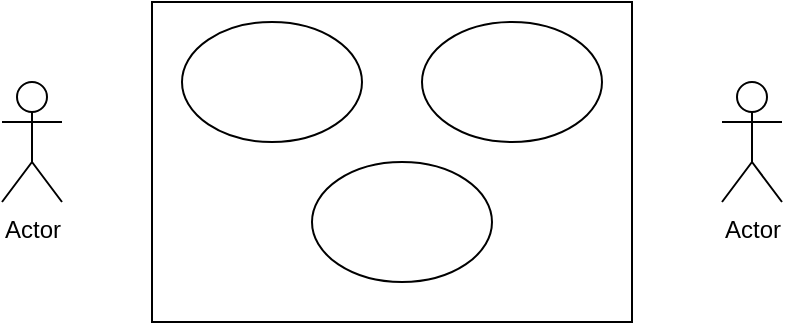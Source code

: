 <mxfile version="11.3.2" type="github" pages="1"><diagram id="7xUaAHw1lKPhTPBo3Pq-" name="Page-1"><mxGraphModel dx="1168" dy="697" grid="1" gridSize="10" guides="1" tooltips="1" connect="1" arrows="1" fold="1" page="1" pageScale="1" pageWidth="850" pageHeight="1100" math="0" shadow="0"><root><mxCell id="0"/><mxCell id="1" parent="0"/><mxCell id="larO895z3XTvb7PHTNnE-2" value="" style="rounded=0;whiteSpace=wrap;html=1;" vertex="1" parent="1"><mxGeometry x="155" y="40" width="240" height="160" as="geometry"/></mxCell><mxCell id="larO895z3XTvb7PHTNnE-1" value="Actor" style="shape=umlActor;verticalLabelPosition=bottom;labelBackgroundColor=#ffffff;verticalAlign=top;html=1;outlineConnect=0;" vertex="1" parent="1"><mxGeometry x="80" y="80" width="30" height="60" as="geometry"/></mxCell><mxCell id="larO895z3XTvb7PHTNnE-3" value="Actor" style="shape=umlActor;verticalLabelPosition=bottom;labelBackgroundColor=#ffffff;verticalAlign=top;html=1;outlineConnect=0;" vertex="1" parent="1"><mxGeometry x="440" y="80" width="30" height="60" as="geometry"/></mxCell><mxCell id="larO895z3XTvb7PHTNnE-4" value="" style="ellipse;whiteSpace=wrap;html=1;" vertex="1" parent="1"><mxGeometry x="170" y="50" width="90" height="60" as="geometry"/></mxCell><mxCell id="larO895z3XTvb7PHTNnE-5" value="" style="ellipse;whiteSpace=wrap;html=1;" vertex="1" parent="1"><mxGeometry x="290" y="50" width="90" height="60" as="geometry"/></mxCell><mxCell id="larO895z3XTvb7PHTNnE-6" value="" style="ellipse;whiteSpace=wrap;html=1;" vertex="1" parent="1"><mxGeometry x="235" y="120" width="90" height="60" as="geometry"/></mxCell></root></mxGraphModel></diagram></mxfile>